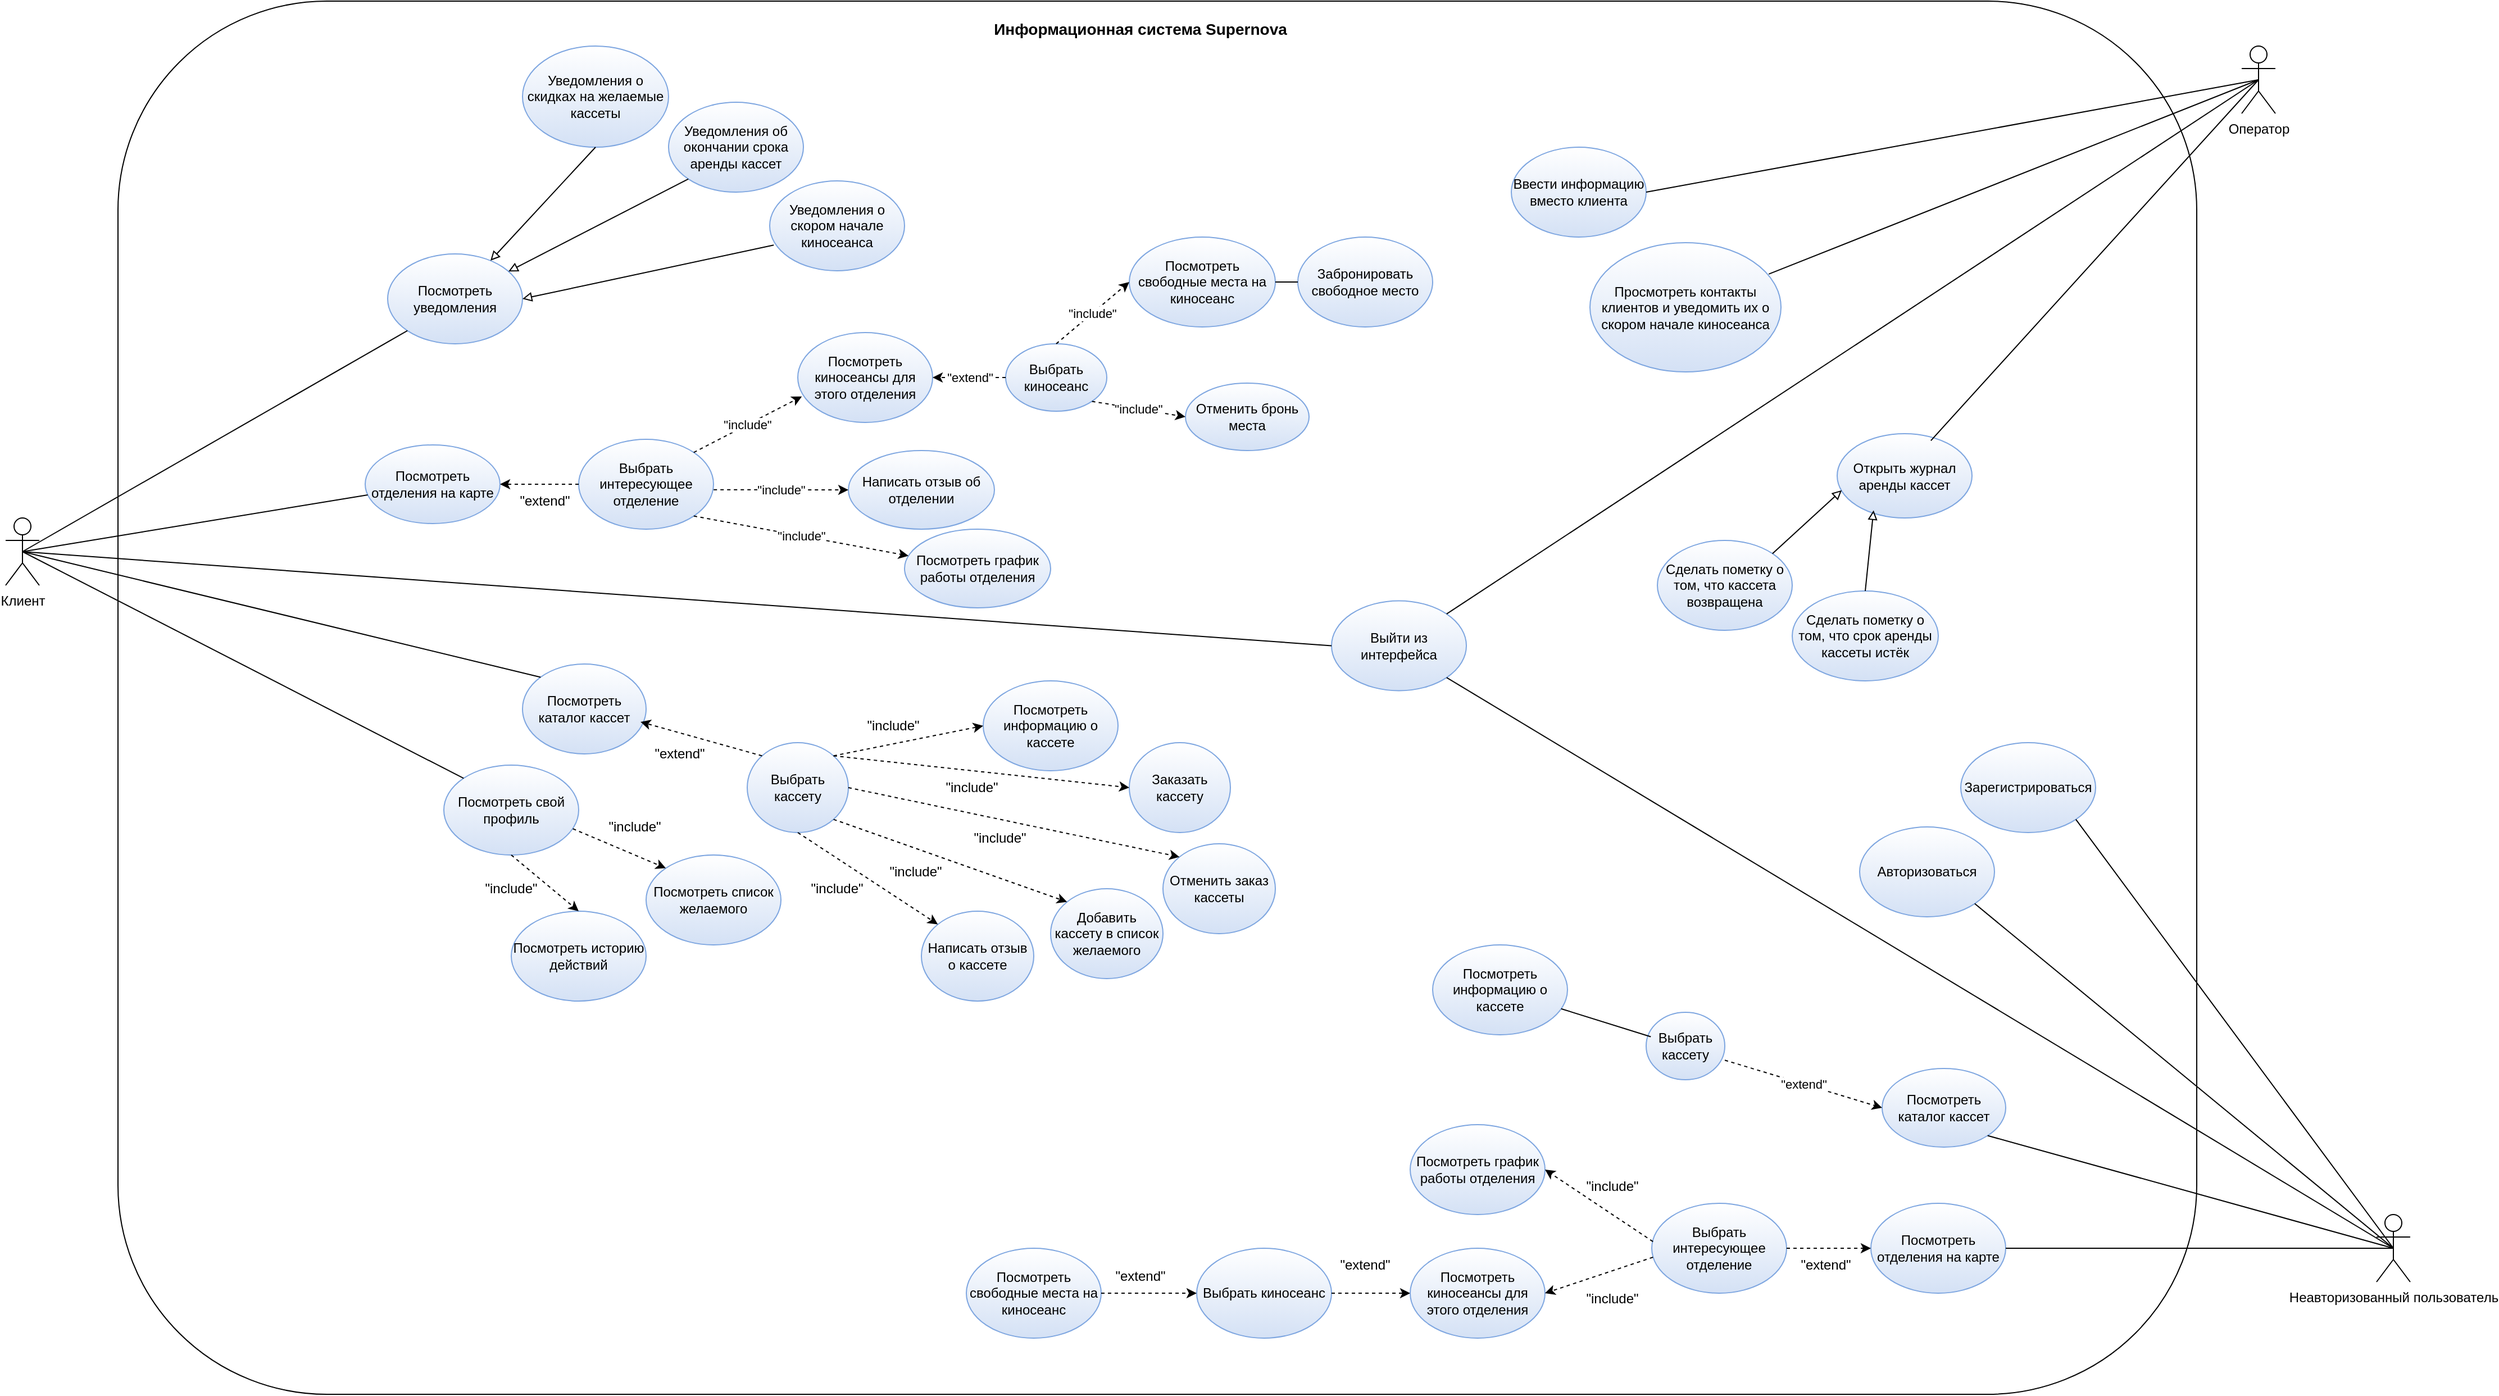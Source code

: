 <mxfile version="24.8.1">
  <diagram name="Страница — 1" id="00LJH1j3iccSFJgwhYbi">
    <mxGraphModel dx="3457" dy="1243" grid="1" gridSize="10" guides="1" tooltips="1" connect="1" arrows="1" fold="1" page="1" pageScale="1" pageWidth="2339" pageHeight="1400" math="0" shadow="0">
      <root>
        <mxCell id="0" />
        <mxCell id="1" parent="0" />
        <mxCell id="Ilrafvo_RZt9RiDH_tiF-1" value="" style="rounded=1;whiteSpace=wrap;html=1;" parent="1" vertex="1">
          <mxGeometry x="160" y="50" width="1850" height="1240" as="geometry" />
        </mxCell>
        <mxCell id="Bwz7zXHKGDlPYDZQOP81-1" value="Клиент" style="shape=umlActor;verticalLabelPosition=bottom;verticalAlign=top;html=1;outlineConnect=0;" parent="1" vertex="1">
          <mxGeometry x="60" y="510" width="30" height="60" as="geometry" />
        </mxCell>
        <mxCell id="Bwz7zXHKGDlPYDZQOP81-2" value="Посмотреть отделения на карте" style="ellipse;whiteSpace=wrap;html=1;strokeColor=#7EA6E0;align=center;verticalAlign=middle;fontFamily=Helvetica;fontSize=12;fontColor=default;fillColor=default;gradientColor=#D4E1F5;" parent="1" vertex="1">
          <mxGeometry x="380" y="445" width="120" height="70" as="geometry" />
        </mxCell>
        <mxCell id="Bwz7zXHKGDlPYDZQOP81-3" value="Выбрать интересующее отделение" style="ellipse;whiteSpace=wrap;html=1;strokeColor=#7EA6E0;align=center;verticalAlign=middle;fontFamily=Helvetica;fontSize=12;fontColor=default;fillColor=default;gradientColor=#D4E1F5;" parent="1" vertex="1">
          <mxGeometry x="570" y="440" width="120" height="80" as="geometry" />
        </mxCell>
        <mxCell id="Bwz7zXHKGDlPYDZQOP81-4" value="Выбрать киносеанс" style="ellipse;whiteSpace=wrap;html=1;strokeColor=#7EA6E0;align=center;verticalAlign=middle;fontFamily=Helvetica;fontSize=12;fontColor=default;fillColor=default;gradientColor=#D4E1F5;" parent="1" vertex="1">
          <mxGeometry x="950" y="355" width="90" height="60" as="geometry" />
        </mxCell>
        <mxCell id="Bwz7zXHKGDlPYDZQOP81-5" value="Написать отзыв об отделении" style="ellipse;whiteSpace=wrap;html=1;strokeColor=#7EA6E0;align=center;verticalAlign=middle;fontFamily=Helvetica;fontSize=12;fontColor=default;fillColor=default;gradientColor=#D4E1F5;" parent="1" vertex="1">
          <mxGeometry x="810" y="450" width="130" height="70" as="geometry" />
        </mxCell>
        <mxCell id="Bwz7zXHKGDlPYDZQOP81-6" value="Посмотреть киносеансы для этого отделения" style="ellipse;whiteSpace=wrap;html=1;strokeColor=#7EA6E0;align=center;verticalAlign=middle;fontFamily=Helvetica;fontSize=12;fontColor=default;fillColor=default;gradientColor=#D4E1F5;" parent="1" vertex="1">
          <mxGeometry x="765" y="345" width="120" height="80" as="geometry" />
        </mxCell>
        <mxCell id="Bwz7zXHKGDlPYDZQOP81-7" value="Посмотреть график работы отделения" style="ellipse;whiteSpace=wrap;html=1;strokeColor=#7EA6E0;align=center;verticalAlign=middle;fontFamily=Helvetica;fontSize=12;fontColor=default;fillColor=default;gradientColor=#D4E1F5;" parent="1" vertex="1">
          <mxGeometry x="860" y="520" width="130" height="70" as="geometry" />
        </mxCell>
        <mxCell id="Bwz7zXHKGDlPYDZQOP81-8" value="Посмотреть свободные места на киносеанс" style="ellipse;whiteSpace=wrap;html=1;strokeColor=#7EA6E0;align=center;verticalAlign=middle;fontFamily=Helvetica;fontSize=12;fontColor=default;fillColor=default;gradientColor=#D4E1F5;" parent="1" vertex="1">
          <mxGeometry x="1060" y="260" width="130" height="80" as="geometry" />
        </mxCell>
        <mxCell id="Bwz7zXHKGDlPYDZQOP81-9" value="Забронировать свободное место" style="ellipse;whiteSpace=wrap;html=1;strokeColor=#7EA6E0;align=center;verticalAlign=middle;fontFamily=Helvetica;fontSize=12;fontColor=default;fillColor=default;gradientColor=#D4E1F5;" parent="1" vertex="1">
          <mxGeometry x="1210" y="260" width="120" height="80" as="geometry" />
        </mxCell>
        <mxCell id="Bwz7zXHKGDlPYDZQOP81-10" value="Отменить бронь места" style="ellipse;whiteSpace=wrap;html=1;strokeColor=#7EA6E0;align=center;verticalAlign=middle;fontFamily=Helvetica;fontSize=12;fontColor=default;fillColor=default;gradientColor=#D4E1F5;" parent="1" vertex="1">
          <mxGeometry x="1110" y="390" width="110" height="60" as="geometry" />
        </mxCell>
        <mxCell id="Bwz7zXHKGDlPYDZQOP81-11" value="" style="endArrow=none;html=1;rounded=0;exitX=0.5;exitY=0.5;exitDx=0;exitDy=0;exitPerimeter=0;" parent="1" source="Bwz7zXHKGDlPYDZQOP81-1" target="Bwz7zXHKGDlPYDZQOP81-2" edge="1">
          <mxGeometry width="50" height="50" relative="1" as="geometry">
            <mxPoint x="340" y="570" as="sourcePoint" />
            <mxPoint x="370" y="530" as="targetPoint" />
          </mxGeometry>
        </mxCell>
        <mxCell id="Bwz7zXHKGDlPYDZQOP81-13" value="&quot;extend&quot;" style="text;strokeColor=none;align=center;fillColor=none;html=1;verticalAlign=middle;whiteSpace=wrap;rounded=0;" parent="1" vertex="1">
          <mxGeometry x="510" y="480" width="60" height="30" as="geometry" />
        </mxCell>
        <mxCell id="Bwz7zXHKGDlPYDZQOP81-14" value="" style="endArrow=classic;dashed=1;html=1;;rounded=0;exitX=0;exitY=0.5;exitDx=0;exitDy=0;entryX=1;entryY=0.5;entryDx=0;entryDy=0;" parent="1" source="Bwz7zXHKGDlPYDZQOP81-3" target="Bwz7zXHKGDlPYDZQOP81-2" edge="1">
          <mxGeometry width="50" height="50" relative="1" as="geometry">
            <mxPoint x="550" y="520" as="sourcePoint" />
            <mxPoint x="560" y="570" as="targetPoint" />
          </mxGeometry>
        </mxCell>
        <mxCell id="Bwz7zXHKGDlPYDZQOP81-15" value="&quot;include&quot;" style="endArrow=classic;dashed=1;html=1;;rounded=0;exitX=1;exitY=0;exitDx=0;exitDy=0;entryX=0.03;entryY=0.711;entryDx=0;entryDy=0;entryPerimeter=0;" parent="1" source="Bwz7zXHKGDlPYDZQOP81-3" target="Bwz7zXHKGDlPYDZQOP81-6" edge="1">
          <mxGeometry width="50" height="50" relative="1" as="geometry">
            <mxPoint x="632" y="392.5" as="sourcePoint" />
            <mxPoint x="570" y="407.5" as="targetPoint" />
          </mxGeometry>
        </mxCell>
        <mxCell id="Bwz7zXHKGDlPYDZQOP81-16" value="&quot;include&quot;" style="endArrow=classic;dashed=1;html=1;;rounded=0;exitX=1.001;exitY=0.561;exitDx=0;exitDy=0;entryX=0;entryY=0.5;entryDx=0;entryDy=0;exitPerimeter=0;" parent="1" source="Bwz7zXHKGDlPYDZQOP81-3" target="Bwz7zXHKGDlPYDZQOP81-5" edge="1">
          <mxGeometry width="50" height="50" relative="1" as="geometry">
            <mxPoint x="742" y="495" as="sourcePoint" />
            <mxPoint x="680" y="510" as="targetPoint" />
          </mxGeometry>
        </mxCell>
        <mxCell id="Bwz7zXHKGDlPYDZQOP81-17" value="&quot;include&quot;" style="endArrow=classic;dashed=1;html=1;;rounded=0;exitX=1;exitY=1;exitDx=0;exitDy=0;" parent="1" source="Bwz7zXHKGDlPYDZQOP81-3" target="Bwz7zXHKGDlPYDZQOP81-7" edge="1">
          <mxGeometry width="50" height="50" relative="1" as="geometry">
            <mxPoint x="690" y="505" as="sourcePoint" />
            <mxPoint x="760" y="505" as="targetPoint" />
          </mxGeometry>
        </mxCell>
        <mxCell id="Bwz7zXHKGDlPYDZQOP81-19" value="&quot;include&quot;" style="endArrow=classic;dashed=1;html=1;;rounded=0;entryX=0;entryY=0.5;entryDx=0;entryDy=0;exitX=0.5;exitY=0;exitDx=0;exitDy=0;" parent="1" source="Bwz7zXHKGDlPYDZQOP81-4" target="Bwz7zXHKGDlPYDZQOP81-8" edge="1">
          <mxGeometry width="50" height="50" relative="1" as="geometry">
            <mxPoint x="1070" y="400" as="sourcePoint" />
            <mxPoint x="1130" y="409.8" as="targetPoint" />
          </mxGeometry>
        </mxCell>
        <mxCell id="Bwz7zXHKGDlPYDZQOP81-22" value="&quot;include&quot;" style="endArrow=classic;dashed=1;html=1;;rounded=0;exitX=1;exitY=1;exitDx=0;exitDy=0;entryX=0;entryY=0.5;entryDx=0;entryDy=0;" parent="1" source="Bwz7zXHKGDlPYDZQOP81-4" target="Bwz7zXHKGDlPYDZQOP81-10" edge="1">
          <mxGeometry width="50" height="50" relative="1" as="geometry">
            <mxPoint x="1070" y="430" as="sourcePoint" />
            <mxPoint x="1145.903" y="538.9" as="targetPoint" />
          </mxGeometry>
        </mxCell>
        <mxCell id="Bwz7zXHKGDlPYDZQOP81-23" value="&quot;extend&quot;" style="endArrow=classic;dashed=1;html=1;;rounded=0;exitX=0;exitY=0.5;exitDx=0;exitDy=0;entryX=1;entryY=0.5;entryDx=0;entryDy=0;" parent="1" source="Bwz7zXHKGDlPYDZQOP81-4" target="Bwz7zXHKGDlPYDZQOP81-6" edge="1">
          <mxGeometry width="50" height="50" relative="1" as="geometry">
            <mxPoint x="910" y="360" as="sourcePoint" />
            <mxPoint x="1005" y="350" as="targetPoint" />
          </mxGeometry>
        </mxCell>
        <mxCell id="Bwz7zXHKGDlPYDZQOP81-31" value="Посмотреть каталог кассет" style="ellipse;whiteSpace=wrap;html=1;strokeColor=#7EA6E0;align=center;verticalAlign=middle;fontFamily=Helvetica;fontSize=12;fontColor=default;fillColor=default;gradientColor=#D4E1F5;" parent="1" vertex="1">
          <mxGeometry x="520" y="640" width="110" height="80" as="geometry" />
        </mxCell>
        <mxCell id="Bwz7zXHKGDlPYDZQOP81-32" value="Выбрать кассету" style="ellipse;whiteSpace=wrap;html=1;strokeColor=#7EA6E0;align=center;verticalAlign=middle;fontFamily=Helvetica;fontSize=12;fontColor=default;fillColor=default;gradientColor=#D4E1F5;" parent="1" vertex="1">
          <mxGeometry x="720" y="710" width="90" height="80" as="geometry" />
        </mxCell>
        <mxCell id="Bwz7zXHKGDlPYDZQOP81-33" value="Посмотреть информацию о кассете" style="ellipse;whiteSpace=wrap;html=1;strokeColor=#7EA6E0;align=center;verticalAlign=middle;fontFamily=Helvetica;fontSize=12;fontColor=default;fillColor=default;gradientColor=#D4E1F5;" parent="1" vertex="1">
          <mxGeometry x="930" y="655" width="120" height="80" as="geometry" />
        </mxCell>
        <mxCell id="Bwz7zXHKGDlPYDZQOP81-34" value="Заказать кассету" style="ellipse;whiteSpace=wrap;html=1;strokeColor=#7EA6E0;align=center;verticalAlign=middle;fontFamily=Helvetica;fontSize=12;fontColor=default;fillColor=default;gradientColor=#D4E1F5;" parent="1" vertex="1">
          <mxGeometry x="1060" y="710" width="90" height="80" as="geometry" />
        </mxCell>
        <mxCell id="Bwz7zXHKGDlPYDZQOP81-35" value="Отменить заказ кассеты" style="ellipse;whiteSpace=wrap;html=1;strokeColor=#7EA6E0;align=center;verticalAlign=middle;fontFamily=Helvetica;fontSize=12;fontColor=default;fillColor=default;gradientColor=#D4E1F5;" parent="1" vertex="1">
          <mxGeometry x="1090" y="800" width="100" height="80" as="geometry" />
        </mxCell>
        <mxCell id="Bwz7zXHKGDlPYDZQOP81-36" value="Добавить кассету в список желаемого" style="ellipse;whiteSpace=wrap;html=1;strokeColor=#7EA6E0;align=center;verticalAlign=middle;fontFamily=Helvetica;fontSize=12;fontColor=default;fillColor=default;gradientColor=#D4E1F5;" parent="1" vertex="1">
          <mxGeometry x="990" y="840" width="100" height="80" as="geometry" />
        </mxCell>
        <mxCell id="Bwz7zXHKGDlPYDZQOP81-37" value="Написать отзыв о кассете" style="ellipse;whiteSpace=wrap;html=1;strokeColor=#7EA6E0;align=center;verticalAlign=middle;fontFamily=Helvetica;fontSize=12;fontColor=default;fillColor=default;gradientColor=#D4E1F5;" parent="1" vertex="1">
          <mxGeometry x="875" y="860" width="100" height="80" as="geometry" />
        </mxCell>
        <mxCell id="Bwz7zXHKGDlPYDZQOP81-38" value="" style="endArrow=none;html=1;rounded=0;exitX=0.5;exitY=0.5;exitDx=0;exitDy=0;exitPerimeter=0;entryX=0;entryY=0;entryDx=0;entryDy=0;" parent="1" source="Bwz7zXHKGDlPYDZQOP81-1" target="Bwz7zXHKGDlPYDZQOP81-31" edge="1">
          <mxGeometry width="50" height="50" relative="1" as="geometry">
            <mxPoint x="610" y="790" as="sourcePoint" />
            <mxPoint x="660" y="740" as="targetPoint" />
          </mxGeometry>
        </mxCell>
        <mxCell id="Bwz7zXHKGDlPYDZQOP81-39" value="" style="endArrow=classic;dashed=1;html=1;;rounded=0;exitX=0;exitY=0;exitDx=0;exitDy=0;entryX=0.955;entryY=0.644;entryDx=0;entryDy=0;entryPerimeter=0;" parent="1" source="Bwz7zXHKGDlPYDZQOP81-32" target="Bwz7zXHKGDlPYDZQOP81-31" edge="1">
          <mxGeometry width="50" height="50" relative="1" as="geometry">
            <mxPoint x="700" y="690" as="sourcePoint" />
            <mxPoint x="630" y="690" as="targetPoint" />
          </mxGeometry>
        </mxCell>
        <mxCell id="Bwz7zXHKGDlPYDZQOP81-40" value="" style="endArrow=classic;dashed=1;html=1;;rounded=0;exitX=1;exitY=0;exitDx=0;exitDy=0;entryX=0;entryY=0.5;entryDx=0;entryDy=0;" parent="1" source="Bwz7zXHKGDlPYDZQOP81-32" target="Bwz7zXHKGDlPYDZQOP81-33" edge="1">
          <mxGeometry width="50" height="50" relative="1" as="geometry">
            <mxPoint x="830" y="745" as="sourcePoint" />
            <mxPoint x="930" y="720" as="targetPoint" />
          </mxGeometry>
        </mxCell>
        <mxCell id="Bwz7zXHKGDlPYDZQOP81-41" value="" style="endArrow=classic;dashed=1;html=1;;rounded=0;exitX=1;exitY=0;exitDx=0;exitDy=0;entryX=0;entryY=0.5;entryDx=0;entryDy=0;" parent="1" source="Bwz7zXHKGDlPYDZQOP81-32" target="Bwz7zXHKGDlPYDZQOP81-34" edge="1">
          <mxGeometry width="50" height="50" relative="1" as="geometry">
            <mxPoint x="840" y="775" as="sourcePoint" />
            <mxPoint x="940" y="750" as="targetPoint" />
          </mxGeometry>
        </mxCell>
        <mxCell id="Bwz7zXHKGDlPYDZQOP81-42" value="" style="endArrow=classic;dashed=1;html=1;;rounded=0;exitX=1;exitY=0.5;exitDx=0;exitDy=0;entryX=0;entryY=0;entryDx=0;entryDy=0;" parent="1" source="Bwz7zXHKGDlPYDZQOP81-32" target="Bwz7zXHKGDlPYDZQOP81-35" edge="1">
          <mxGeometry width="50" height="50" relative="1" as="geometry">
            <mxPoint x="810" y="800" as="sourcePoint" />
            <mxPoint x="910" y="775" as="targetPoint" />
          </mxGeometry>
        </mxCell>
        <mxCell id="Bwz7zXHKGDlPYDZQOP81-43" value="" style="endArrow=classic;dashed=1;html=1;;rounded=0;exitX=1;exitY=1;exitDx=0;exitDy=0;entryX=0;entryY=0;entryDx=0;entryDy=0;" parent="1" source="Bwz7zXHKGDlPYDZQOP81-32" target="Bwz7zXHKGDlPYDZQOP81-36" edge="1">
          <mxGeometry width="50" height="50" relative="1" as="geometry">
            <mxPoint x="650" y="835" as="sourcePoint" />
            <mxPoint x="750" y="810" as="targetPoint" />
          </mxGeometry>
        </mxCell>
        <mxCell id="Bwz7zXHKGDlPYDZQOP81-44" value="" style="endArrow=classic;dashed=1;html=1;;rounded=0;exitX=0.5;exitY=1;exitDx=0;exitDy=0;entryX=0;entryY=0;entryDx=0;entryDy=0;" parent="1" source="Bwz7zXHKGDlPYDZQOP81-32" target="Bwz7zXHKGDlPYDZQOP81-37" edge="1">
          <mxGeometry width="50" height="50" relative="1" as="geometry">
            <mxPoint x="570" y="860" as="sourcePoint" />
            <mxPoint x="670" y="835" as="targetPoint" />
          </mxGeometry>
        </mxCell>
        <mxCell id="Bwz7zXHKGDlPYDZQOP81-45" value="&quot;include&quot;" style="text;strokeColor=none;align=center;fillColor=none;html=1;verticalAlign=middle;whiteSpace=wrap;rounded=0;" parent="1" vertex="1">
          <mxGeometry x="820" y="680" width="60" height="30" as="geometry" />
        </mxCell>
        <mxCell id="Bwz7zXHKGDlPYDZQOP81-46" value="&quot;include&quot;" style="text;strokeColor=none;align=center;fillColor=none;html=1;verticalAlign=middle;whiteSpace=wrap;rounded=0;" parent="1" vertex="1">
          <mxGeometry x="890" y="735" width="60" height="30" as="geometry" />
        </mxCell>
        <mxCell id="Bwz7zXHKGDlPYDZQOP81-47" value="&quot;include&quot;" style="text;strokeColor=none;align=center;fillColor=none;html=1;verticalAlign=middle;whiteSpace=wrap;rounded=0;" parent="1" vertex="1">
          <mxGeometry x="915" y="780" width="60" height="30" as="geometry" />
        </mxCell>
        <mxCell id="Bwz7zXHKGDlPYDZQOP81-48" value="&quot;include&quot;" style="text;strokeColor=none;align=center;fillColor=none;html=1;verticalAlign=middle;whiteSpace=wrap;rounded=0;" parent="1" vertex="1">
          <mxGeometry x="840" y="810" width="60" height="30" as="geometry" />
        </mxCell>
        <mxCell id="Bwz7zXHKGDlPYDZQOP81-49" value="&quot;include&quot;" style="text;strokeColor=none;align=center;fillColor=none;html=1;verticalAlign=middle;whiteSpace=wrap;rounded=0;" parent="1" vertex="1">
          <mxGeometry x="770" y="825" width="60" height="30" as="geometry" />
        </mxCell>
        <mxCell id="Bwz7zXHKGDlPYDZQOP81-50" value="Выйти из интерфейса" style="ellipse;whiteSpace=wrap;html=1;strokeColor=#7EA6E0;align=center;verticalAlign=middle;fontFamily=Helvetica;fontSize=12;fontColor=default;fillColor=default;gradientColor=#D4E1F5;" parent="1" vertex="1">
          <mxGeometry x="1240" y="583.75" width="120" height="80" as="geometry" />
        </mxCell>
        <mxCell id="Bwz7zXHKGDlPYDZQOP81-51" value="" style="endArrow=none;html=1;rounded=0;entryX=0;entryY=0.5;entryDx=0;entryDy=0;exitX=0.5;exitY=0.5;exitDx=0;exitDy=0;exitPerimeter=0;" parent="1" source="Bwz7zXHKGDlPYDZQOP81-1" target="Bwz7zXHKGDlPYDZQOP81-50" edge="1">
          <mxGeometry width="50" height="50" relative="1" as="geometry">
            <mxPoint x="780" y="740" as="sourcePoint" />
            <mxPoint x="830" y="690" as="targetPoint" />
          </mxGeometry>
        </mxCell>
        <mxCell id="Bwz7zXHKGDlPYDZQOP81-52" value="Посмотреть свой профиль" style="ellipse;whiteSpace=wrap;html=1;strokeColor=#7EA6E0;align=center;verticalAlign=middle;fontFamily=Helvetica;fontSize=12;fontColor=default;fillColor=default;gradientColor=#D4E1F5;" parent="1" vertex="1">
          <mxGeometry x="450" y="730" width="120" height="80" as="geometry" />
        </mxCell>
        <mxCell id="Bwz7zXHKGDlPYDZQOP81-53" value="Посмотреть список желаемого" style="ellipse;whiteSpace=wrap;html=1;strokeColor=#7EA6E0;align=center;verticalAlign=middle;fontFamily=Helvetica;fontSize=12;fontColor=default;fillColor=default;gradientColor=#D4E1F5;" parent="1" vertex="1">
          <mxGeometry x="630" y="810" width="120" height="80" as="geometry" />
        </mxCell>
        <mxCell id="Bwz7zXHKGDlPYDZQOP81-54" value="Посмотреть историю действий" style="ellipse;whiteSpace=wrap;html=1;strokeColor=#7EA6E0;align=center;verticalAlign=middle;fontFamily=Helvetica;fontSize=12;fontColor=default;fillColor=default;gradientColor=#D4E1F5;" parent="1" vertex="1">
          <mxGeometry x="510" y="860" width="120" height="80" as="geometry" />
        </mxCell>
        <mxCell id="Bwz7zXHKGDlPYDZQOP81-57" value="" style="endArrow=none;html=1;rounded=0;exitX=0.5;exitY=0.5;exitDx=0;exitDy=0;exitPerimeter=0;entryX=0;entryY=0;entryDx=0;entryDy=0;" parent="1" source="Bwz7zXHKGDlPYDZQOP81-1" target="Bwz7zXHKGDlPYDZQOP81-52" edge="1">
          <mxGeometry width="50" height="50" relative="1" as="geometry">
            <mxPoint x="470" y="840" as="sourcePoint" />
            <mxPoint x="520" y="790" as="targetPoint" />
          </mxGeometry>
        </mxCell>
        <mxCell id="Bwz7zXHKGDlPYDZQOP81-58" value="&quot;extend&quot;" style="text;strokeColor=none;align=center;fillColor=none;html=1;verticalAlign=middle;whiteSpace=wrap;rounded=0;" parent="1" vertex="1">
          <mxGeometry x="630" y="705" width="60" height="30" as="geometry" />
        </mxCell>
        <mxCell id="Bwz7zXHKGDlPYDZQOP81-61" value="" style="endArrow=classic;dashed=1;html=1;;rounded=0;exitX=0.957;exitY=0.708;exitDx=0;exitDy=0;entryX=0;entryY=0;entryDx=0;entryDy=0;exitPerimeter=0;" parent="1" source="Bwz7zXHKGDlPYDZQOP81-52" target="Bwz7zXHKGDlPYDZQOP81-53" edge="1">
          <mxGeometry width="50" height="50" relative="1" as="geometry">
            <mxPoint x="807" y="732" as="sourcePoint" />
            <mxPoint x="1070" y="760" as="targetPoint" />
          </mxGeometry>
        </mxCell>
        <mxCell id="Bwz7zXHKGDlPYDZQOP81-62" value="" style="endArrow=classic;dashed=1;html=1;;rounded=0;exitX=0.5;exitY=1;exitDx=0;exitDy=0;entryX=0.5;entryY=0;entryDx=0;entryDy=0;" parent="1" source="Bwz7zXHKGDlPYDZQOP81-52" target="Bwz7zXHKGDlPYDZQOP81-54" edge="1">
          <mxGeometry width="50" height="50" relative="1" as="geometry">
            <mxPoint x="575" y="797" as="sourcePoint" />
            <mxPoint x="648" y="822" as="targetPoint" />
          </mxGeometry>
        </mxCell>
        <mxCell id="Bwz7zXHKGDlPYDZQOP81-63" value="&quot;include&quot;" style="text;strokeColor=none;align=center;fillColor=none;html=1;verticalAlign=middle;whiteSpace=wrap;rounded=0;" parent="1" vertex="1">
          <mxGeometry x="590" y="770" width="60" height="30" as="geometry" />
        </mxCell>
        <mxCell id="Bwz7zXHKGDlPYDZQOP81-64" value="&quot;include&quot;" style="text;strokeColor=none;align=center;fillColor=none;html=1;verticalAlign=middle;whiteSpace=wrap;rounded=0;" parent="1" vertex="1">
          <mxGeometry x="480" y="825" width="60" height="30" as="geometry" />
        </mxCell>
        <mxCell id="Bwz7zXHKGDlPYDZQOP81-65" value="Посмотреть уведомления" style="ellipse;whiteSpace=wrap;html=1;strokeColor=#7EA6E0;align=center;verticalAlign=middle;fontFamily=Helvetica;fontSize=12;fontColor=default;fillColor=default;gradientColor=#D4E1F5;" parent="1" vertex="1">
          <mxGeometry x="400" y="275" width="120" height="80" as="geometry" />
        </mxCell>
        <mxCell id="Bwz7zXHKGDlPYDZQOP81-66" value="Уведомления о скором начале киносеанса" style="ellipse;whiteSpace=wrap;html=1;strokeColor=#7EA6E0;align=center;verticalAlign=middle;fontFamily=Helvetica;fontSize=12;fontColor=default;fillColor=default;gradientColor=#D4E1F5;" parent="1" vertex="1">
          <mxGeometry x="740" y="210" width="120" height="80" as="geometry" />
        </mxCell>
        <mxCell id="Bwz7zXHKGDlPYDZQOP81-67" value="Уведомления об окончании срока аренды кассет" style="ellipse;whiteSpace=wrap;html=1;strokeColor=#7EA6E0;align=center;verticalAlign=middle;fontFamily=Helvetica;fontSize=12;fontColor=default;fillColor=default;gradientColor=#D4E1F5;" parent="1" vertex="1">
          <mxGeometry x="650" y="140" width="120" height="80" as="geometry" />
        </mxCell>
        <mxCell id="Bwz7zXHKGDlPYDZQOP81-68" value="Уведомления о скидках на желаемые кассеты" style="ellipse;whiteSpace=wrap;html=1;gradientColor=#D4E1F5;strokeColor=#7EA6E0;" parent="1" vertex="1">
          <mxGeometry x="520" y="90" width="130" height="90" as="geometry" />
        </mxCell>
        <mxCell id="Bwz7zXHKGDlPYDZQOP81-69" value="" style="endArrow=none;html=1;rounded=0;entryX=0;entryY=1;entryDx=0;entryDy=0;exitX=0.5;exitY=0.5;exitDx=0;exitDy=0;exitPerimeter=0;" parent="1" source="Bwz7zXHKGDlPYDZQOP81-1" target="Bwz7zXHKGDlPYDZQOP81-65" edge="1">
          <mxGeometry width="50" height="50" relative="1" as="geometry">
            <mxPoint x="310" y="405" as="sourcePoint" />
            <mxPoint x="360" y="355" as="targetPoint" />
          </mxGeometry>
        </mxCell>
        <mxCell id="Bwz7zXHKGDlPYDZQOP81-70" value="" style="endArrow=block;html=1;rounded=0;exitX=0.5;exitY=1;exitDx=0;exitDy=0;endFill=0;" parent="1" source="Bwz7zXHKGDlPYDZQOP81-68" target="Bwz7zXHKGDlPYDZQOP81-65" edge="1">
          <mxGeometry width="50" height="50" relative="1" as="geometry">
            <mxPoint x="393" y="192" as="sourcePoint" />
            <mxPoint x="340" y="150" as="targetPoint" />
          </mxGeometry>
        </mxCell>
        <mxCell id="Bwz7zXHKGDlPYDZQOP81-71" value="" style="endArrow=block;html=1;rounded=0;exitX=0;exitY=1;exitDx=0;exitDy=0;endFill=0;" parent="1" source="Bwz7zXHKGDlPYDZQOP81-67" target="Bwz7zXHKGDlPYDZQOP81-65" edge="1">
          <mxGeometry width="50" height="50" relative="1" as="geometry">
            <mxPoint x="509" y="177" as="sourcePoint" />
            <mxPoint x="470" y="285" as="targetPoint" />
          </mxGeometry>
        </mxCell>
        <mxCell id="Bwz7zXHKGDlPYDZQOP81-72" value="" style="endArrow=block;html=1;rounded=0;exitX=0.03;exitY=0.714;exitDx=0;exitDy=0;entryX=1;entryY=0.5;entryDx=0;entryDy=0;endFill=0;exitPerimeter=0;" parent="1" source="Bwz7zXHKGDlPYDZQOP81-66" target="Bwz7zXHKGDlPYDZQOP81-65" edge="1">
          <mxGeometry width="50" height="50" relative="1" as="geometry">
            <mxPoint x="519" y="187" as="sourcePoint" />
            <mxPoint x="480" y="295" as="targetPoint" />
          </mxGeometry>
        </mxCell>
        <mxCell id="Bwz7zXHKGDlPYDZQOP81-73" value="Оператор" style="shape=umlActor;verticalLabelPosition=bottom;verticalAlign=top;html=1;outlineConnect=0;" parent="1" vertex="1">
          <mxGeometry x="2050" y="90" width="30" height="60" as="geometry" />
        </mxCell>
        <mxCell id="Bwz7zXHKGDlPYDZQOP81-74" value="Ввести информацию вместо клиента" style="ellipse;whiteSpace=wrap;html=1;strokeColor=#7EA6E0;align=center;verticalAlign=middle;fontFamily=Helvetica;fontSize=12;fontColor=default;fillColor=default;gradientColor=#D4E1F5;" parent="1" vertex="1">
          <mxGeometry x="1400" y="180" width="120" height="80" as="geometry" />
        </mxCell>
        <mxCell id="Bwz7zXHKGDlPYDZQOP81-75" value="" style="endArrow=none;html=1;rounded=0;entryX=0.5;entryY=0.5;entryDx=0;entryDy=0;entryPerimeter=0;exitX=1;exitY=0.5;exitDx=0;exitDy=0;" parent="1" source="Bwz7zXHKGDlPYDZQOP81-74" target="Bwz7zXHKGDlPYDZQOP81-73" edge="1">
          <mxGeometry width="50" height="50" relative="1" as="geometry">
            <mxPoint x="1310" y="340" as="sourcePoint" />
            <mxPoint x="1360" y="290" as="targetPoint" />
          </mxGeometry>
        </mxCell>
        <mxCell id="Bwz7zXHKGDlPYDZQOP81-76" value="" style="endArrow=none;html=1;rounded=0;entryX=0.5;entryY=0.5;entryDx=0;entryDy=0;entryPerimeter=0;exitX=1;exitY=0;exitDx=0;exitDy=0;" parent="1" source="Bwz7zXHKGDlPYDZQOP81-50" target="Bwz7zXHKGDlPYDZQOP81-73" edge="1">
          <mxGeometry width="50" height="50" relative="1" as="geometry">
            <mxPoint x="1100" y="540" as="sourcePoint" />
            <mxPoint x="1150" y="490" as="targetPoint" />
          </mxGeometry>
        </mxCell>
        <mxCell id="Bwz7zXHKGDlPYDZQOP81-81" value="Просмотреть контакты клиентов и уведомить их о скором начале киносеанса" style="ellipse;whiteSpace=wrap;html=1;strokeColor=#7EA6E0;align=center;verticalAlign=middle;fontFamily=Helvetica;fontSize=12;fontColor=default;fillColor=default;gradientColor=#D4E1F5;" parent="1" vertex="1">
          <mxGeometry x="1470" y="265" width="170" height="115" as="geometry" />
        </mxCell>
        <mxCell id="Bwz7zXHKGDlPYDZQOP81-82" value="" style="endArrow=none;html=1;rounded=0;entryX=0.5;entryY=0.5;entryDx=0;entryDy=0;entryPerimeter=0;exitX=0.936;exitY=0.243;exitDx=0;exitDy=0;exitPerimeter=0;" parent="1" source="Bwz7zXHKGDlPYDZQOP81-81" target="Bwz7zXHKGDlPYDZQOP81-73" edge="1">
          <mxGeometry width="50" height="50" relative="1" as="geometry">
            <mxPoint x="1100" y="540" as="sourcePoint" />
            <mxPoint x="1150" y="490" as="targetPoint" />
          </mxGeometry>
        </mxCell>
        <mxCell id="Bwz7zXHKGDlPYDZQOP81-83" value="Открыть журнал аренды кассет" style="ellipse;whiteSpace=wrap;html=1;strokeColor=#7EA6E0;align=center;verticalAlign=middle;fontFamily=Helvetica;fontSize=12;fontColor=default;fillColor=default;gradientColor=#D4E1F5;" parent="1" vertex="1">
          <mxGeometry x="1690" y="435" width="120" height="75" as="geometry" />
        </mxCell>
        <mxCell id="Bwz7zXHKGDlPYDZQOP81-84" value="Сделать пометку о том, что кассета возвращена" style="ellipse;whiteSpace=wrap;html=1;strokeColor=#7EA6E0;align=center;verticalAlign=middle;fontFamily=Helvetica;fontSize=12;fontColor=default;fillColor=default;gradientColor=#D4E1F5;" parent="1" vertex="1">
          <mxGeometry x="1530" y="530" width="120" height="80" as="geometry" />
        </mxCell>
        <mxCell id="Bwz7zXHKGDlPYDZQOP81-85" value="Сделать пометку о том, что срок аренды кассеты истёк" style="ellipse;whiteSpace=wrap;html=1;strokeColor=#7EA6E0;align=center;verticalAlign=middle;fontFamily=Helvetica;fontSize=12;fontColor=default;fillColor=default;gradientColor=#D4E1F5;" parent="1" vertex="1">
          <mxGeometry x="1650" y="575" width="130" height="80" as="geometry" />
        </mxCell>
        <mxCell id="Bwz7zXHKGDlPYDZQOP81-87" value="" style="endArrow=block;html=1;rounded=0;entryX=0.034;entryY=0.671;entryDx=0;entryDy=0;endFill=0;exitX=1;exitY=0;exitDx=0;exitDy=0;entryPerimeter=0;" parent="1" source="Bwz7zXHKGDlPYDZQOP81-84" target="Bwz7zXHKGDlPYDZQOP81-83" edge="1">
          <mxGeometry width="50" height="50" relative="1" as="geometry">
            <mxPoint x="1910" y="660" as="sourcePoint" />
            <mxPoint x="1775" y="545" as="targetPoint" />
          </mxGeometry>
        </mxCell>
        <mxCell id="Bwz7zXHKGDlPYDZQOP81-88" value="" style="endArrow=block;html=1;rounded=0;entryX=0.27;entryY=0.91;entryDx=0;entryDy=0;endFill=0;exitX=0.5;exitY=0;exitDx=0;exitDy=0;entryPerimeter=0;" parent="1" source="Bwz7zXHKGDlPYDZQOP81-85" target="Bwz7zXHKGDlPYDZQOP81-83" edge="1">
          <mxGeometry width="50" height="50" relative="1" as="geometry">
            <mxPoint x="1632" y="552" as="sourcePoint" />
            <mxPoint x="1678" y="499" as="targetPoint" />
          </mxGeometry>
        </mxCell>
        <mxCell id="Bwz7zXHKGDlPYDZQOP81-89" value="" style="endArrow=none;html=1;rounded=0;entryX=0.5;entryY=0.5;entryDx=0;entryDy=0;entryPerimeter=0;exitX=0.695;exitY=0.082;exitDx=0;exitDy=0;exitPerimeter=0;" parent="1" source="Bwz7zXHKGDlPYDZQOP81-83" target="Bwz7zXHKGDlPYDZQOP81-73" edge="1">
          <mxGeometry width="50" height="50" relative="1" as="geometry">
            <mxPoint x="1420" y="540" as="sourcePoint" />
            <mxPoint x="1470" y="490" as="targetPoint" />
          </mxGeometry>
        </mxCell>
        <mxCell id="Bwz7zXHKGDlPYDZQOP81-95" value="Неавторизованный пользователь" style="shape=umlActor;verticalLabelPosition=bottom;verticalAlign=top;html=1;outlineConnect=0;" parent="1" vertex="1">
          <mxGeometry x="2170" y="1130" width="30" height="60" as="geometry" />
        </mxCell>
        <mxCell id="Bwz7zXHKGDlPYDZQOP81-96" value="" style="endArrow=none;html=1;rounded=0;entryX=0.5;entryY=0.5;entryDx=0;entryDy=0;entryPerimeter=0;exitX=1;exitY=1;exitDx=0;exitDy=0;" parent="1" source="Bwz7zXHKGDlPYDZQOP81-50" target="Bwz7zXHKGDlPYDZQOP81-95" edge="1">
          <mxGeometry width="50" height="50" relative="1" as="geometry">
            <mxPoint x="1410" y="930" as="sourcePoint" />
            <mxPoint x="1460" y="880" as="targetPoint" />
          </mxGeometry>
        </mxCell>
        <mxCell id="Bwz7zXHKGDlPYDZQOP81-98" value="Зарегистрироваться" style="ellipse;whiteSpace=wrap;html=1;strokeColor=#7EA6E0;align=center;verticalAlign=middle;fontFamily=Helvetica;fontSize=12;fontColor=default;fillColor=default;gradientColor=#D4E1F5;" parent="1" vertex="1">
          <mxGeometry x="1800" y="710" width="120" height="80" as="geometry" />
        </mxCell>
        <mxCell id="Bwz7zXHKGDlPYDZQOP81-99" value="Авторизоваться" style="ellipse;whiteSpace=wrap;html=1;strokeColor=#7EA6E0;align=center;verticalAlign=middle;fontFamily=Helvetica;fontSize=12;fontColor=default;fillColor=default;gradientColor=#D4E1F5;" parent="1" vertex="1">
          <mxGeometry x="1710" y="785" width="120" height="80" as="geometry" />
        </mxCell>
        <mxCell id="Bwz7zXHKGDlPYDZQOP81-100" value="" style="endArrow=none;html=1;rounded=0;entryX=0.5;entryY=0.5;entryDx=0;entryDy=0;entryPerimeter=0;exitX=1;exitY=1;exitDx=0;exitDy=0;" parent="1" source="Bwz7zXHKGDlPYDZQOP81-99" target="Bwz7zXHKGDlPYDZQOP81-95" edge="1">
          <mxGeometry width="50" height="50" relative="1" as="geometry">
            <mxPoint x="1480" y="910" as="sourcePoint" />
            <mxPoint x="1530" y="860" as="targetPoint" />
          </mxGeometry>
        </mxCell>
        <mxCell id="Bwz7zXHKGDlPYDZQOP81-101" value="" style="endArrow=none;html=1;rounded=0;entryX=0.5;entryY=0.5;entryDx=0;entryDy=0;entryPerimeter=0;exitX=1;exitY=1;exitDx=0;exitDy=0;" parent="1" source="Bwz7zXHKGDlPYDZQOP81-98" target="Bwz7zXHKGDlPYDZQOP81-95" edge="1">
          <mxGeometry width="50" height="50" relative="1" as="geometry">
            <mxPoint x="1480" y="910" as="sourcePoint" />
            <mxPoint x="1530" y="860" as="targetPoint" />
          </mxGeometry>
        </mxCell>
        <mxCell id="Bwz7zXHKGDlPYDZQOP81-102" value="Посмотреть каталог кассет" style="ellipse;whiteSpace=wrap;html=1;strokeColor=#7EA6E0;align=center;verticalAlign=middle;fontFamily=Helvetica;fontSize=12;fontColor=default;fillColor=default;gradientColor=#D4E1F5;" parent="1" vertex="1">
          <mxGeometry x="1730" y="1000" width="110" height="70" as="geometry" />
        </mxCell>
        <mxCell id="Bwz7zXHKGDlPYDZQOP81-103" value="Выбрать кассету" style="ellipse;whiteSpace=wrap;html=1;strokeColor=#7EA6E0;align=center;verticalAlign=middle;fontFamily=Helvetica;fontSize=12;fontColor=default;fillColor=default;gradientColor=#D4E1F5;" parent="1" vertex="1">
          <mxGeometry x="1520" y="950" width="70" height="60" as="geometry" />
        </mxCell>
        <mxCell id="Bwz7zXHKGDlPYDZQOP81-104" value="Посмотреть информацию о кассете" style="ellipse;whiteSpace=wrap;html=1;strokeColor=#7EA6E0;align=center;verticalAlign=middle;fontFamily=Helvetica;fontSize=12;fontColor=default;fillColor=default;gradientColor=#D4E1F5;" parent="1" vertex="1">
          <mxGeometry x="1330" y="890" width="120" height="80" as="geometry" />
        </mxCell>
        <mxCell id="Bwz7zXHKGDlPYDZQOP81-105" value="" style="endArrow=none;html=1;rounded=0;entryX=0.5;entryY=0.5;entryDx=0;entryDy=0;entryPerimeter=0;exitX=1;exitY=1;exitDx=0;exitDy=0;" parent="1" source="Bwz7zXHKGDlPYDZQOP81-102" target="Bwz7zXHKGDlPYDZQOP81-95" edge="1">
          <mxGeometry width="50" height="50" relative="1" as="geometry">
            <mxPoint x="1380" y="1050" as="sourcePoint" />
            <mxPoint x="1430" y="1000" as="targetPoint" />
          </mxGeometry>
        </mxCell>
        <mxCell id="Bwz7zXHKGDlPYDZQOP81-106" value="&quot;extend&quot;" style="endArrow=classic;dashed=1;html=1;;rounded=0;exitX=1;exitY=0.71;exitDx=0;exitDy=0;entryX=0;entryY=0.5;entryDx=0;entryDy=0;exitPerimeter=0;" parent="1" source="Bwz7zXHKGDlPYDZQOP81-103" target="Bwz7zXHKGDlPYDZQOP81-102" edge="1">
          <mxGeometry width="50" height="50" relative="1" as="geometry">
            <mxPoint x="1696.58" y="1004.75" as="sourcePoint" />
            <mxPoint x="1590" y="1060" as="targetPoint" />
          </mxGeometry>
        </mxCell>
        <mxCell id="Bwz7zXHKGDlPYDZQOP81-108" value="" style="endArrow=none;html=1;;rounded=0;entryX=0.059;entryY=0.362;entryDx=0;entryDy=0;endFill=0;entryPerimeter=0;" parent="1" source="Bwz7zXHKGDlPYDZQOP81-104" target="Bwz7zXHKGDlPYDZQOP81-103" edge="1">
          <mxGeometry width="50" height="50" relative="1" as="geometry">
            <mxPoint x="1631" y="929" as="sourcePoint" />
            <mxPoint x="1520" y="980" as="targetPoint" />
          </mxGeometry>
        </mxCell>
        <mxCell id="Bwz7zXHKGDlPYDZQOP81-110" value="Посмотреть отделения на карте" style="ellipse;whiteSpace=wrap;html=1;strokeColor=#7EA6E0;align=center;verticalAlign=middle;fontFamily=Helvetica;fontSize=12;fontColor=default;fillColor=default;gradientColor=#D4E1F5;" parent="1" vertex="1">
          <mxGeometry x="1720" y="1120" width="120" height="80" as="geometry" />
        </mxCell>
        <mxCell id="Bwz7zXHKGDlPYDZQOP81-111" value="Выбрать интересующее отделение" style="ellipse;whiteSpace=wrap;html=1;strokeColor=#7EA6E0;align=center;verticalAlign=middle;fontFamily=Helvetica;fontSize=12;fontColor=default;fillColor=default;gradientColor=#D4E1F5;" parent="1" vertex="1">
          <mxGeometry x="1525" y="1120" width="120" height="80" as="geometry" />
        </mxCell>
        <mxCell id="Bwz7zXHKGDlPYDZQOP81-112" value="Посмотреть киносеансы для этого отделения" style="ellipse;whiteSpace=wrap;html=1;strokeColor=#7EA6E0;align=center;verticalAlign=middle;fontFamily=Helvetica;fontSize=12;fontColor=default;fillColor=default;gradientColor=#D4E1F5;" parent="1" vertex="1">
          <mxGeometry x="1310" y="1160" width="120" height="80" as="geometry" />
        </mxCell>
        <mxCell id="Bwz7zXHKGDlPYDZQOP81-113" value="Посмотреть график работы отделения" style="ellipse;whiteSpace=wrap;html=1;strokeColor=#7EA6E0;align=center;verticalAlign=middle;fontFamily=Helvetica;fontSize=12;fontColor=default;fillColor=default;gradientColor=#D4E1F5;" parent="1" vertex="1">
          <mxGeometry x="1310" y="1050" width="120" height="80" as="geometry" />
        </mxCell>
        <mxCell id="Bwz7zXHKGDlPYDZQOP81-114" value="Выбрать киносеанс" style="ellipse;whiteSpace=wrap;html=1;strokeColor=#7EA6E0;align=center;verticalAlign=middle;fontFamily=Helvetica;fontSize=12;fontColor=default;fillColor=default;gradientColor=#D4E1F5;" parent="1" vertex="1">
          <mxGeometry x="1120" y="1160" width="120" height="80" as="geometry" />
        </mxCell>
        <mxCell id="Bwz7zXHKGDlPYDZQOP81-115" value="Посмотреть свободные места на киносеанс" style="ellipse;whiteSpace=wrap;html=1;strokeColor=#7EA6E0;align=center;verticalAlign=middle;fontFamily=Helvetica;fontSize=12;fontColor=default;fillColor=default;gradientColor=#D4E1F5;" parent="1" vertex="1">
          <mxGeometry x="915" y="1160" width="120" height="80" as="geometry" />
        </mxCell>
        <mxCell id="Bwz7zXHKGDlPYDZQOP81-116" value="" style="endArrow=none;html=1;rounded=0;exitX=1;exitY=0.5;exitDx=0;exitDy=0;entryX=0.5;entryY=0.5;entryDx=0;entryDy=0;entryPerimeter=0;" parent="1" source="Bwz7zXHKGDlPYDZQOP81-110" target="Bwz7zXHKGDlPYDZQOP81-95" edge="1">
          <mxGeometry width="50" height="50" relative="1" as="geometry">
            <mxPoint x="1660" y="1200" as="sourcePoint" />
            <mxPoint x="2135" y="1160" as="targetPoint" />
          </mxGeometry>
        </mxCell>
        <mxCell id="Bwz7zXHKGDlPYDZQOP81-117" value="" style="endArrow=classic;dashed=1;html=1;;rounded=0;exitX=1;exitY=0.5;exitDx=0;exitDy=0;entryX=0;entryY=0.5;entryDx=0;entryDy=0;" parent="1" source="Bwz7zXHKGDlPYDZQOP81-111" target="Bwz7zXHKGDlPYDZQOP81-110" edge="1">
          <mxGeometry width="50" height="50" relative="1" as="geometry">
            <mxPoint x="1532" y="888" as="sourcePoint" />
            <mxPoint x="1629" y="946" as="targetPoint" />
          </mxGeometry>
        </mxCell>
        <mxCell id="Bwz7zXHKGDlPYDZQOP81-118" value="" style="endArrow=classic;dashed=1;html=1;;rounded=0;exitX=1;exitY=0.5;exitDx=0;exitDy=0;entryX=0;entryY=0.5;entryDx=0;entryDy=0;" parent="1" source="Bwz7zXHKGDlPYDZQOP81-114" target="Bwz7zXHKGDlPYDZQOP81-112" edge="1">
          <mxGeometry width="50" height="50" relative="1" as="geometry">
            <mxPoint x="1542" y="898" as="sourcePoint" />
            <mxPoint x="1639" y="956" as="targetPoint" />
          </mxGeometry>
        </mxCell>
        <mxCell id="Bwz7zXHKGDlPYDZQOP81-119" value="" style="endArrow=classic;dashed=1;html=1;;rounded=0;exitX=1;exitY=0.5;exitDx=0;exitDy=0;entryX=0;entryY=0.5;entryDx=0;entryDy=0;" parent="1" source="Bwz7zXHKGDlPYDZQOP81-115" target="Bwz7zXHKGDlPYDZQOP81-114" edge="1">
          <mxGeometry width="50" height="50" relative="1" as="geometry">
            <mxPoint x="1552" y="908" as="sourcePoint" />
            <mxPoint x="1649" y="966" as="targetPoint" />
          </mxGeometry>
        </mxCell>
        <mxCell id="Bwz7zXHKGDlPYDZQOP81-120" value="" style="endArrow=classic;dashed=1;html=1;;rounded=0;exitX=0.009;exitY=0.426;exitDx=0;exitDy=0;entryX=1;entryY=0.5;entryDx=0;entryDy=0;exitPerimeter=0;" parent="1" source="Bwz7zXHKGDlPYDZQOP81-111" target="Bwz7zXHKGDlPYDZQOP81-113" edge="1">
          <mxGeometry width="50" height="50" relative="1" as="geometry">
            <mxPoint x="1562" y="918" as="sourcePoint" />
            <mxPoint x="1659" y="976" as="targetPoint" />
          </mxGeometry>
        </mxCell>
        <mxCell id="Bwz7zXHKGDlPYDZQOP81-121" value="" style="endArrow=classic;dashed=1;html=1;;rounded=0;exitX=0.009;exitY=0.6;exitDx=0;exitDy=0;entryX=1;entryY=0.5;entryDx=0;entryDy=0;exitPerimeter=0;" parent="1" source="Bwz7zXHKGDlPYDZQOP81-111" target="Bwz7zXHKGDlPYDZQOP81-112" edge="1">
          <mxGeometry width="50" height="50" relative="1" as="geometry">
            <mxPoint x="1536" y="1164" as="sourcePoint" />
            <mxPoint x="1440" y="1100" as="targetPoint" />
          </mxGeometry>
        </mxCell>
        <mxCell id="Bwz7zXHKGDlPYDZQOP81-122" value="&quot;include&quot;" style="text;strokeColor=none;align=center;fillColor=none;html=1;verticalAlign=middle;whiteSpace=wrap;rounded=0;" parent="1" vertex="1">
          <mxGeometry x="1460" y="1090" width="60" height="30" as="geometry" />
        </mxCell>
        <mxCell id="Bwz7zXHKGDlPYDZQOP81-123" value="&quot;include&quot;" style="text;strokeColor=none;align=center;fillColor=none;html=1;verticalAlign=middle;whiteSpace=wrap;rounded=0;" parent="1" vertex="1">
          <mxGeometry x="1460" y="1190" width="60" height="30" as="geometry" />
        </mxCell>
        <mxCell id="Bwz7zXHKGDlPYDZQOP81-124" value="&quot;extend&quot;" style="text;strokeColor=none;align=center;fillColor=none;html=1;verticalAlign=middle;whiteSpace=wrap;rounded=0;" parent="1" vertex="1">
          <mxGeometry x="1650" y="1160" width="60" height="30" as="geometry" />
        </mxCell>
        <mxCell id="Bwz7zXHKGDlPYDZQOP81-125" value="&quot;extend&quot;" style="text;strokeColor=none;align=center;fillColor=none;html=1;verticalAlign=middle;whiteSpace=wrap;rounded=0;" parent="1" vertex="1">
          <mxGeometry x="1240" y="1160" width="60" height="30" as="geometry" />
        </mxCell>
        <mxCell id="Bwz7zXHKGDlPYDZQOP81-126" value="&quot;extend&quot;" style="text;strokeColor=none;align=center;fillColor=none;html=1;verticalAlign=middle;whiteSpace=wrap;rounded=0;" parent="1" vertex="1">
          <mxGeometry x="1040" y="1170" width="60" height="30" as="geometry" />
        </mxCell>
        <mxCell id="Ilrafvo_RZt9RiDH_tiF-2" value="&lt;font style=&quot;font-size: 14px;&quot;&gt;&lt;b&gt;Информационная система Supernova&lt;/b&gt;&lt;/font&gt;" style="text;html=1;align=center;verticalAlign=middle;whiteSpace=wrap;rounded=0;" parent="1" vertex="1">
          <mxGeometry x="910" y="60" width="320" height="30" as="geometry" />
        </mxCell>
        <mxCell id="BiOro4RPLGfnO7NYwz2p-6" value="" style="endArrow=none;html=1;rounded=0;entryX=1;entryY=0.5;entryDx=0;entryDy=0;exitX=0;exitY=0.5;exitDx=0;exitDy=0;" parent="1" source="Bwz7zXHKGDlPYDZQOP81-9" target="Bwz7zXHKGDlPYDZQOP81-8" edge="1">
          <mxGeometry width="50" height="50" relative="1" as="geometry">
            <mxPoint x="1310" y="390" as="sourcePoint" />
            <mxPoint x="1360" y="340" as="targetPoint" />
          </mxGeometry>
        </mxCell>
      </root>
    </mxGraphModel>
  </diagram>
</mxfile>
